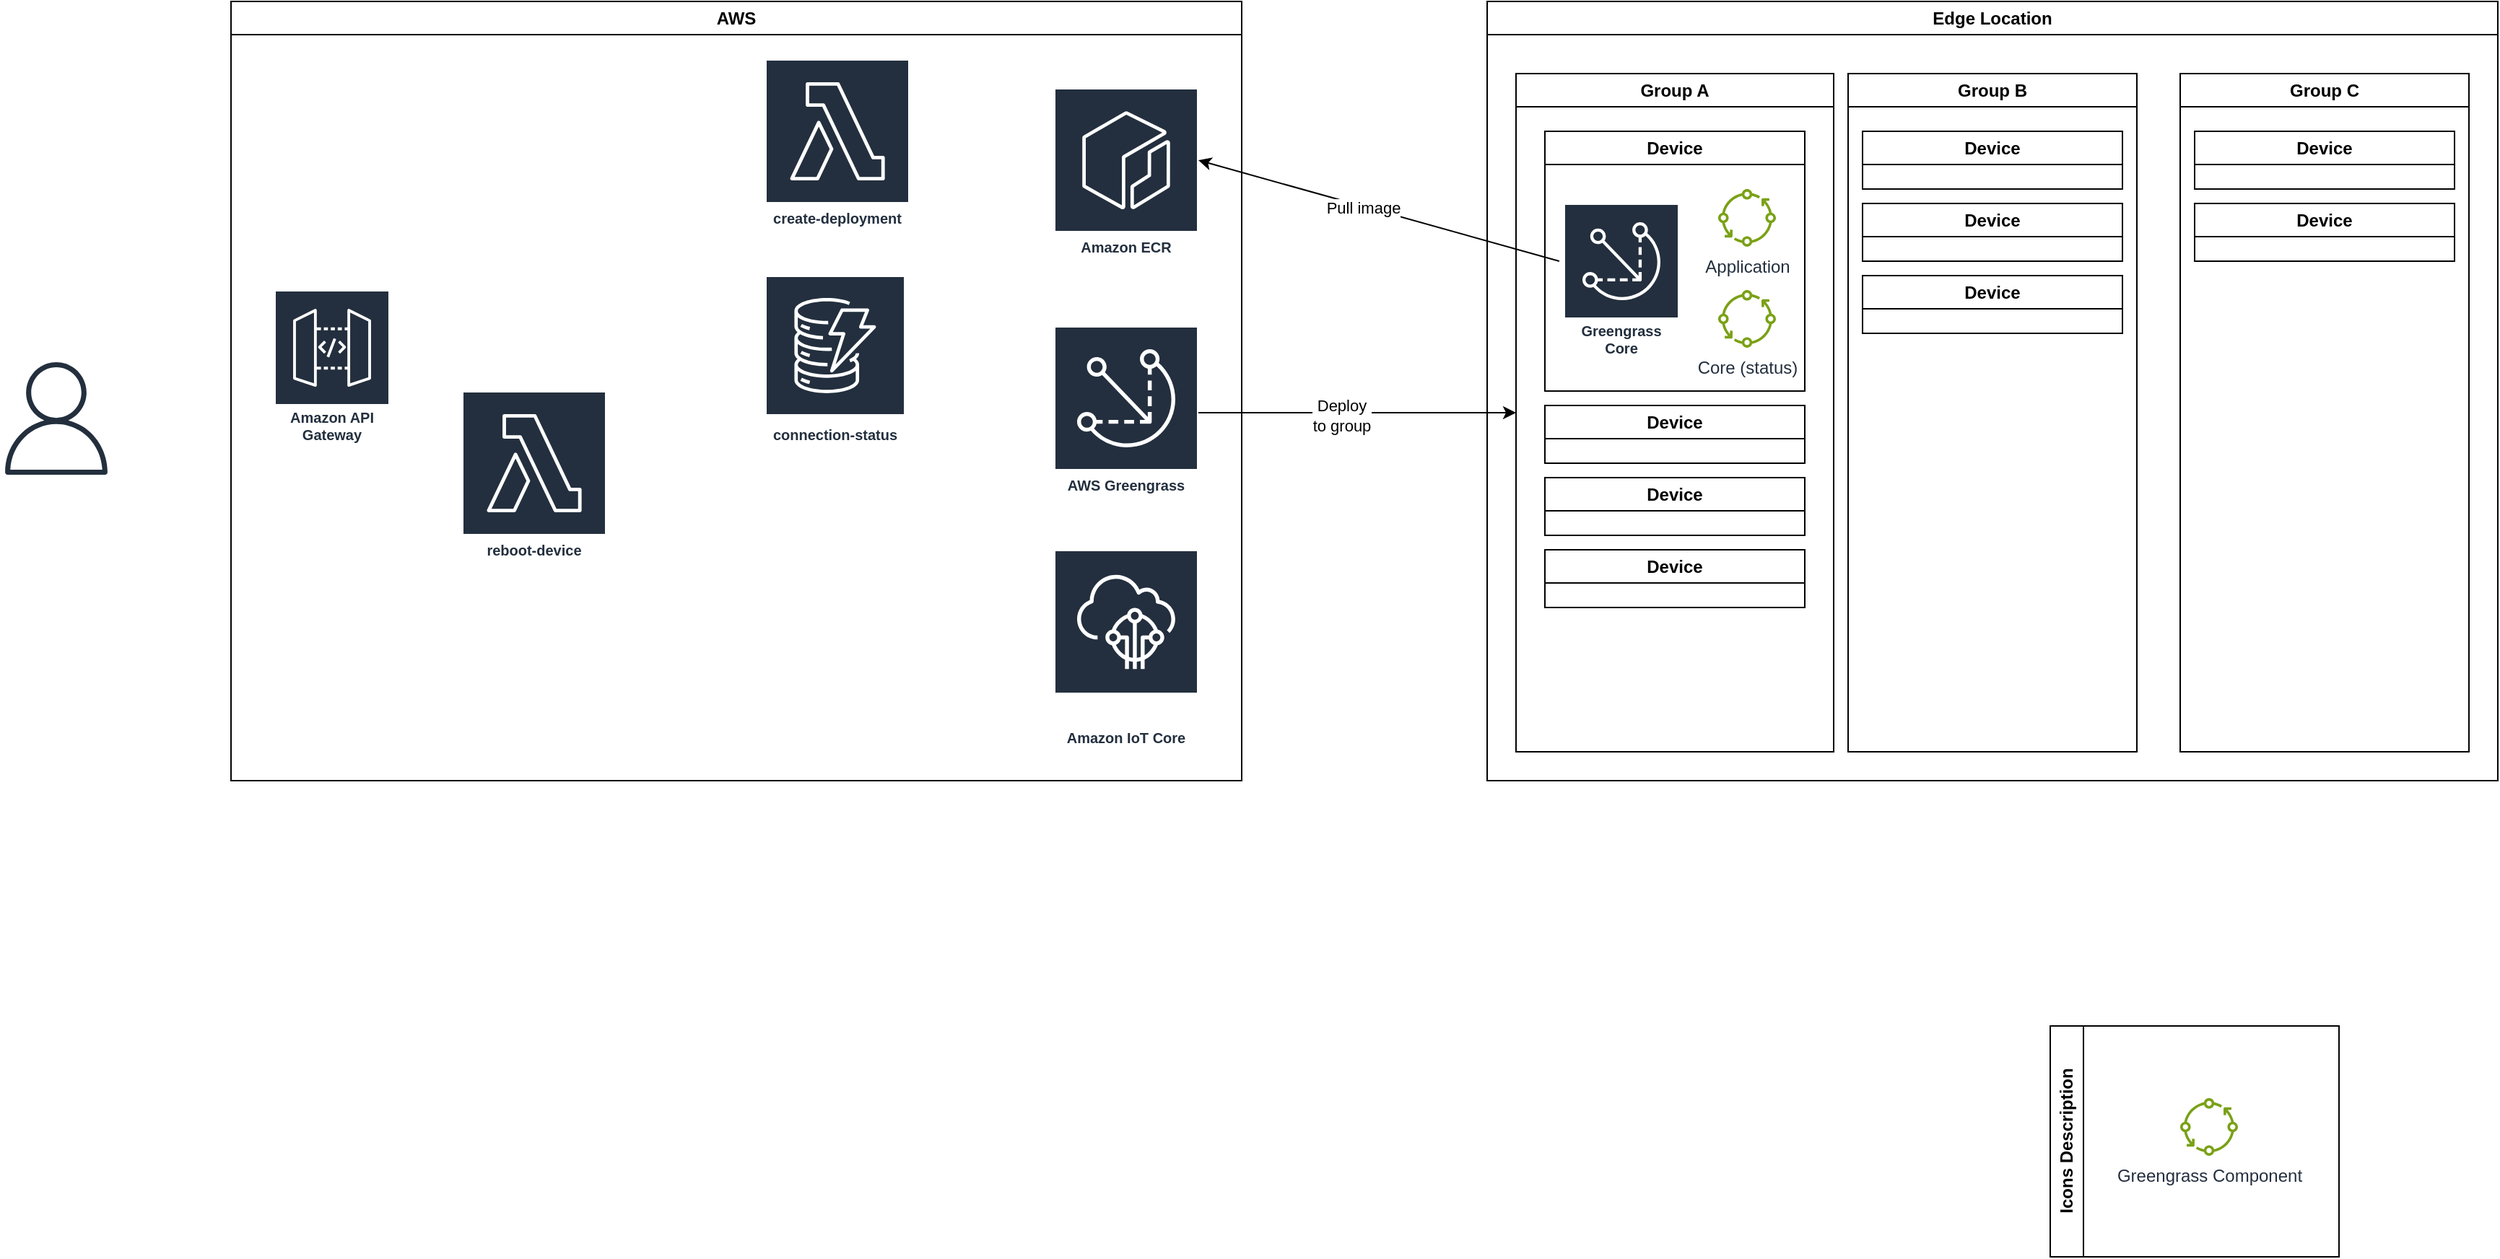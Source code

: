 <mxfile version="28.2.3">
  <diagram name="Side-1" id="4aOrvDR574CowG43dqmp">
    <mxGraphModel dx="2548" dy="1306" grid="1" gridSize="10" guides="1" tooltips="1" connect="1" arrows="1" fold="1" page="1" pageScale="1" pageWidth="827" pageHeight="1169" math="0" shadow="0">
      <root>
        <mxCell id="0" />
        <mxCell id="1" parent="0" />
        <mxCell id="MZCAMiVsQpiAYw7-ONOL-2" value="&lt;div&gt;AWS&lt;/div&gt;" style="swimlane;whiteSpace=wrap;html=1;" vertex="1" parent="1">
          <mxGeometry x="-480" y="150" width="700" height="540" as="geometry" />
        </mxCell>
        <mxCell id="MZCAMiVsQpiAYw7-ONOL-10" value="Amazon API Gateway" style="sketch=0;outlineConnect=0;fontColor=#232F3E;gradientColor=none;strokeColor=#ffffff;fillColor=#232F3E;dashed=0;verticalLabelPosition=middle;verticalAlign=bottom;align=center;html=1;whiteSpace=wrap;fontSize=10;fontStyle=1;spacing=3;shape=mxgraph.aws4.productIcon;prIcon=mxgraph.aws4.api_gateway;" vertex="1" parent="MZCAMiVsQpiAYw7-ONOL-2">
          <mxGeometry x="30" y="200" width="80" height="110" as="geometry" />
        </mxCell>
        <mxCell id="MZCAMiVsQpiAYw7-ONOL-13" value="Amazon IoT Core" style="sketch=0;outlineConnect=0;fontColor=#232F3E;gradientColor=none;strokeColor=#ffffff;fillColor=#232F3E;dashed=0;verticalLabelPosition=middle;verticalAlign=bottom;align=center;html=1;whiteSpace=wrap;fontSize=10;fontStyle=1;spacing=3;shape=mxgraph.aws4.productIcon;prIcon=mxgraph.aws4.iot_core;" vertex="1" parent="MZCAMiVsQpiAYw7-ONOL-2">
          <mxGeometry x="570" y="380" width="100" height="140" as="geometry" />
        </mxCell>
        <mxCell id="MZCAMiVsQpiAYw7-ONOL-14" value="AWS Greengrass" style="sketch=0;outlineConnect=0;fontColor=#232F3E;gradientColor=none;strokeColor=#ffffff;fillColor=#232F3E;dashed=0;verticalLabelPosition=middle;verticalAlign=bottom;align=center;html=1;whiteSpace=wrap;fontSize=10;fontStyle=1;spacing=3;shape=mxgraph.aws4.productIcon;prIcon=mxgraph.aws4.greengrass;" vertex="1" parent="MZCAMiVsQpiAYw7-ONOL-2">
          <mxGeometry x="570" y="225" width="100" height="120" as="geometry" />
        </mxCell>
        <mxCell id="MZCAMiVsQpiAYw7-ONOL-15" value="&lt;div&gt;create-deployment&lt;/div&gt;" style="sketch=0;outlineConnect=0;fontColor=#232F3E;gradientColor=none;strokeColor=#ffffff;fillColor=#232F3E;dashed=0;verticalLabelPosition=middle;verticalAlign=bottom;align=center;html=1;whiteSpace=wrap;fontSize=10;fontStyle=1;spacing=3;shape=mxgraph.aws4.productIcon;prIcon=mxgraph.aws4.lambda;" vertex="1" parent="MZCAMiVsQpiAYw7-ONOL-2">
          <mxGeometry x="370" y="40" width="100" height="120" as="geometry" />
        </mxCell>
        <mxCell id="MZCAMiVsQpiAYw7-ONOL-21" value="reboot-device" style="sketch=0;outlineConnect=0;fontColor=#232F3E;gradientColor=none;strokeColor=#ffffff;fillColor=#232F3E;dashed=0;verticalLabelPosition=middle;verticalAlign=bottom;align=center;html=1;whiteSpace=wrap;fontSize=10;fontStyle=1;spacing=3;shape=mxgraph.aws4.productIcon;prIcon=mxgraph.aws4.lambda;" vertex="1" parent="MZCAMiVsQpiAYw7-ONOL-2">
          <mxGeometry x="160" y="270" width="100" height="120" as="geometry" />
        </mxCell>
        <mxCell id="MZCAMiVsQpiAYw7-ONOL-16" value="connection-status" style="sketch=0;outlineConnect=0;fontColor=#232F3E;gradientColor=none;strokeColor=#ffffff;fillColor=#232F3E;dashed=0;verticalLabelPosition=middle;verticalAlign=bottom;align=center;html=1;whiteSpace=wrap;fontSize=10;fontStyle=1;spacing=3;shape=mxgraph.aws4.productIcon;prIcon=mxgraph.aws4.dynamodb;" vertex="1" parent="MZCAMiVsQpiAYw7-ONOL-2">
          <mxGeometry x="370" y="190" width="97" height="120" as="geometry" />
        </mxCell>
        <mxCell id="MZCAMiVsQpiAYw7-ONOL-46" value="Amazon ECR" style="sketch=0;outlineConnect=0;fontColor=#232F3E;gradientColor=none;strokeColor=#ffffff;fillColor=#232F3E;dashed=0;verticalLabelPosition=middle;verticalAlign=bottom;align=center;html=1;whiteSpace=wrap;fontSize=10;fontStyle=1;spacing=3;shape=mxgraph.aws4.productIcon;prIcon=mxgraph.aws4.ecr;" vertex="1" parent="MZCAMiVsQpiAYw7-ONOL-2">
          <mxGeometry x="570" y="60" width="100" height="120" as="geometry" />
        </mxCell>
        <mxCell id="MZCAMiVsQpiAYw7-ONOL-3" value="&lt;div&gt;Edge Location&lt;/div&gt;" style="swimlane;whiteSpace=wrap;html=1;" vertex="1" parent="1">
          <mxGeometry x="390" y="150" width="700" height="540" as="geometry" />
        </mxCell>
        <mxCell id="MZCAMiVsQpiAYw7-ONOL-27" value="Group A" style="swimlane;whiteSpace=wrap;html=1;" vertex="1" parent="MZCAMiVsQpiAYw7-ONOL-3">
          <mxGeometry x="20" y="50" width="220" height="470" as="geometry" />
        </mxCell>
        <mxCell id="MZCAMiVsQpiAYw7-ONOL-30" value="Device" style="swimlane;whiteSpace=wrap;html=1;" vertex="1" parent="MZCAMiVsQpiAYw7-ONOL-27">
          <mxGeometry x="20" y="40" width="180" height="180" as="geometry" />
        </mxCell>
        <mxCell id="MZCAMiVsQpiAYw7-ONOL-11" value="Greengrass Core" style="sketch=0;outlineConnect=0;fontColor=#232F3E;gradientColor=none;strokeColor=#ffffff;fillColor=#232F3E;dashed=0;verticalLabelPosition=middle;verticalAlign=bottom;align=center;html=1;whiteSpace=wrap;fontSize=10;fontStyle=1;spacing=3;shape=mxgraph.aws4.productIcon;prIcon=mxgraph.aws4.greengrass;" vertex="1" parent="MZCAMiVsQpiAYw7-ONOL-30">
          <mxGeometry x="13" y="50" width="80" height="110" as="geometry" />
        </mxCell>
        <mxCell id="MZCAMiVsQpiAYw7-ONOL-47" value="Application" style="sketch=0;outlineConnect=0;fontColor=#232F3E;gradientColor=none;fillColor=#7AA116;strokeColor=none;dashed=0;verticalLabelPosition=bottom;verticalAlign=top;align=center;html=1;fontSize=12;fontStyle=0;aspect=fixed;pointerEvents=1;shape=mxgraph.aws4.iot_greengrass_component;" vertex="1" parent="MZCAMiVsQpiAYw7-ONOL-30">
          <mxGeometry x="120" y="40" width="40" height="40" as="geometry" />
        </mxCell>
        <mxCell id="MZCAMiVsQpiAYw7-ONOL-63" value="Core (status)" style="sketch=0;outlineConnect=0;fontColor=#232F3E;gradientColor=none;fillColor=#7AA116;strokeColor=none;dashed=0;verticalLabelPosition=bottom;verticalAlign=top;align=center;html=1;fontSize=12;fontStyle=0;aspect=fixed;pointerEvents=1;shape=mxgraph.aws4.iot_greengrass_component;" vertex="1" parent="MZCAMiVsQpiAYw7-ONOL-30">
          <mxGeometry x="120" y="110" width="40" height="40" as="geometry" />
        </mxCell>
        <mxCell id="MZCAMiVsQpiAYw7-ONOL-31" value="Device" style="swimlane;whiteSpace=wrap;html=1;" vertex="1" parent="MZCAMiVsQpiAYw7-ONOL-27">
          <mxGeometry x="20" y="230" width="180" height="40" as="geometry" />
        </mxCell>
        <mxCell id="MZCAMiVsQpiAYw7-ONOL-38" value="Device" style="swimlane;whiteSpace=wrap;html=1;" vertex="1" parent="MZCAMiVsQpiAYw7-ONOL-27">
          <mxGeometry x="20" y="280" width="180" height="40" as="geometry" />
        </mxCell>
        <mxCell id="MZCAMiVsQpiAYw7-ONOL-39" value="Device" style="swimlane;whiteSpace=wrap;html=1;" vertex="1" parent="MZCAMiVsQpiAYw7-ONOL-27">
          <mxGeometry x="20" y="330" width="180" height="40" as="geometry" />
        </mxCell>
        <mxCell id="MZCAMiVsQpiAYw7-ONOL-28" value="Group B" style="swimlane;whiteSpace=wrap;html=1;" vertex="1" parent="MZCAMiVsQpiAYw7-ONOL-3">
          <mxGeometry x="250" y="50" width="200" height="470" as="geometry" />
        </mxCell>
        <mxCell id="MZCAMiVsQpiAYw7-ONOL-40" value="Device" style="swimlane;whiteSpace=wrap;html=1;" vertex="1" parent="MZCAMiVsQpiAYw7-ONOL-28">
          <mxGeometry x="10" y="40" width="180" height="40" as="geometry" />
        </mxCell>
        <mxCell id="MZCAMiVsQpiAYw7-ONOL-41" value="Device" style="swimlane;whiteSpace=wrap;html=1;" vertex="1" parent="MZCAMiVsQpiAYw7-ONOL-28">
          <mxGeometry x="10" y="90" width="180" height="40" as="geometry" />
        </mxCell>
        <mxCell id="MZCAMiVsQpiAYw7-ONOL-42" value="Device" style="swimlane;whiteSpace=wrap;html=1;" vertex="1" parent="MZCAMiVsQpiAYw7-ONOL-28">
          <mxGeometry x="10" y="140" width="180" height="40" as="geometry" />
        </mxCell>
        <mxCell id="MZCAMiVsQpiAYw7-ONOL-29" value="Group C" style="swimlane;whiteSpace=wrap;html=1;" vertex="1" parent="MZCAMiVsQpiAYw7-ONOL-3">
          <mxGeometry x="480" y="50" width="200" height="470" as="geometry" />
        </mxCell>
        <mxCell id="MZCAMiVsQpiAYw7-ONOL-43" value="Device" style="swimlane;whiteSpace=wrap;html=1;" vertex="1" parent="MZCAMiVsQpiAYw7-ONOL-29">
          <mxGeometry x="10" y="40" width="180" height="40" as="geometry" />
        </mxCell>
        <mxCell id="MZCAMiVsQpiAYw7-ONOL-44" value="Device" style="swimlane;whiteSpace=wrap;html=1;" vertex="1" parent="MZCAMiVsQpiAYw7-ONOL-29">
          <mxGeometry x="10" y="90" width="180" height="40" as="geometry" />
        </mxCell>
        <mxCell id="MZCAMiVsQpiAYw7-ONOL-17" value="" style="sketch=0;outlineConnect=0;fontColor=#232F3E;gradientColor=none;fillColor=#232F3D;strokeColor=none;dashed=0;verticalLabelPosition=bottom;verticalAlign=top;align=center;html=1;fontSize=12;fontStyle=0;aspect=fixed;pointerEvents=1;shape=mxgraph.aws4.user;" vertex="1" parent="1">
          <mxGeometry x="-640" y="400" width="78" height="78" as="geometry" />
        </mxCell>
        <mxCell id="MZCAMiVsQpiAYw7-ONOL-69" value="Icons Description" style="swimlane;horizontal=0;whiteSpace=wrap;html=1;" vertex="1" parent="1">
          <mxGeometry x="780" y="860" width="200" height="160" as="geometry" />
        </mxCell>
        <mxCell id="MZCAMiVsQpiAYw7-ONOL-64" value="Greengrass Component" style="sketch=0;outlineConnect=0;fontColor=#232F3E;gradientColor=none;fillColor=#7AA116;strokeColor=none;dashed=0;verticalLabelPosition=bottom;verticalAlign=top;align=center;html=1;fontSize=12;fontStyle=0;aspect=fixed;pointerEvents=1;shape=mxgraph.aws4.iot_greengrass_component;" vertex="1" parent="MZCAMiVsQpiAYw7-ONOL-69">
          <mxGeometry x="90" y="50" width="40" height="40" as="geometry" />
        </mxCell>
        <mxCell id="MZCAMiVsQpiAYw7-ONOL-70" value="" style="endArrow=classic;html=1;rounded=0;exitX=1;exitY=0.5;exitDx=0;exitDy=0;exitPerimeter=0;entryX=0;entryY=0.5;entryDx=0;entryDy=0;" edge="1" parent="1" source="MZCAMiVsQpiAYw7-ONOL-14" target="MZCAMiVsQpiAYw7-ONOL-27">
          <mxGeometry width="50" height="50" relative="1" as="geometry">
            <mxPoint x="230" y="440" as="sourcePoint" />
            <mxPoint x="300" y="420" as="targetPoint" />
          </mxGeometry>
        </mxCell>
        <mxCell id="MZCAMiVsQpiAYw7-ONOL-71" value="Deploy&lt;br&gt;to group" style="edgeLabel;html=1;align=center;verticalAlign=middle;resizable=0;points=[];" vertex="1" connectable="0" parent="MZCAMiVsQpiAYw7-ONOL-70">
          <mxGeometry x="-0.102" y="-2" relative="1" as="geometry">
            <mxPoint as="offset" />
          </mxGeometry>
        </mxCell>
        <mxCell id="MZCAMiVsQpiAYw7-ONOL-72" value="" style="endArrow=classic;html=1;rounded=0;entryX=1;entryY=0.417;entryDx=0;entryDy=0;entryPerimeter=0;exitX=-0.038;exitY=0.364;exitDx=0;exitDy=0;exitPerimeter=0;" edge="1" parent="1" source="MZCAMiVsQpiAYw7-ONOL-11" target="MZCAMiVsQpiAYw7-ONOL-46">
          <mxGeometry width="50" height="50" relative="1" as="geometry">
            <mxPoint x="280" y="300" as="sourcePoint" />
            <mxPoint x="330" y="250" as="targetPoint" />
          </mxGeometry>
        </mxCell>
        <mxCell id="MZCAMiVsQpiAYw7-ONOL-73" value="Pull image" style="edgeLabel;html=1;align=center;verticalAlign=middle;resizable=0;points=[];" vertex="1" connectable="0" parent="MZCAMiVsQpiAYw7-ONOL-72">
          <mxGeometry x="0.08" relative="1" as="geometry">
            <mxPoint x="-1" as="offset" />
          </mxGeometry>
        </mxCell>
      </root>
    </mxGraphModel>
  </diagram>
</mxfile>
